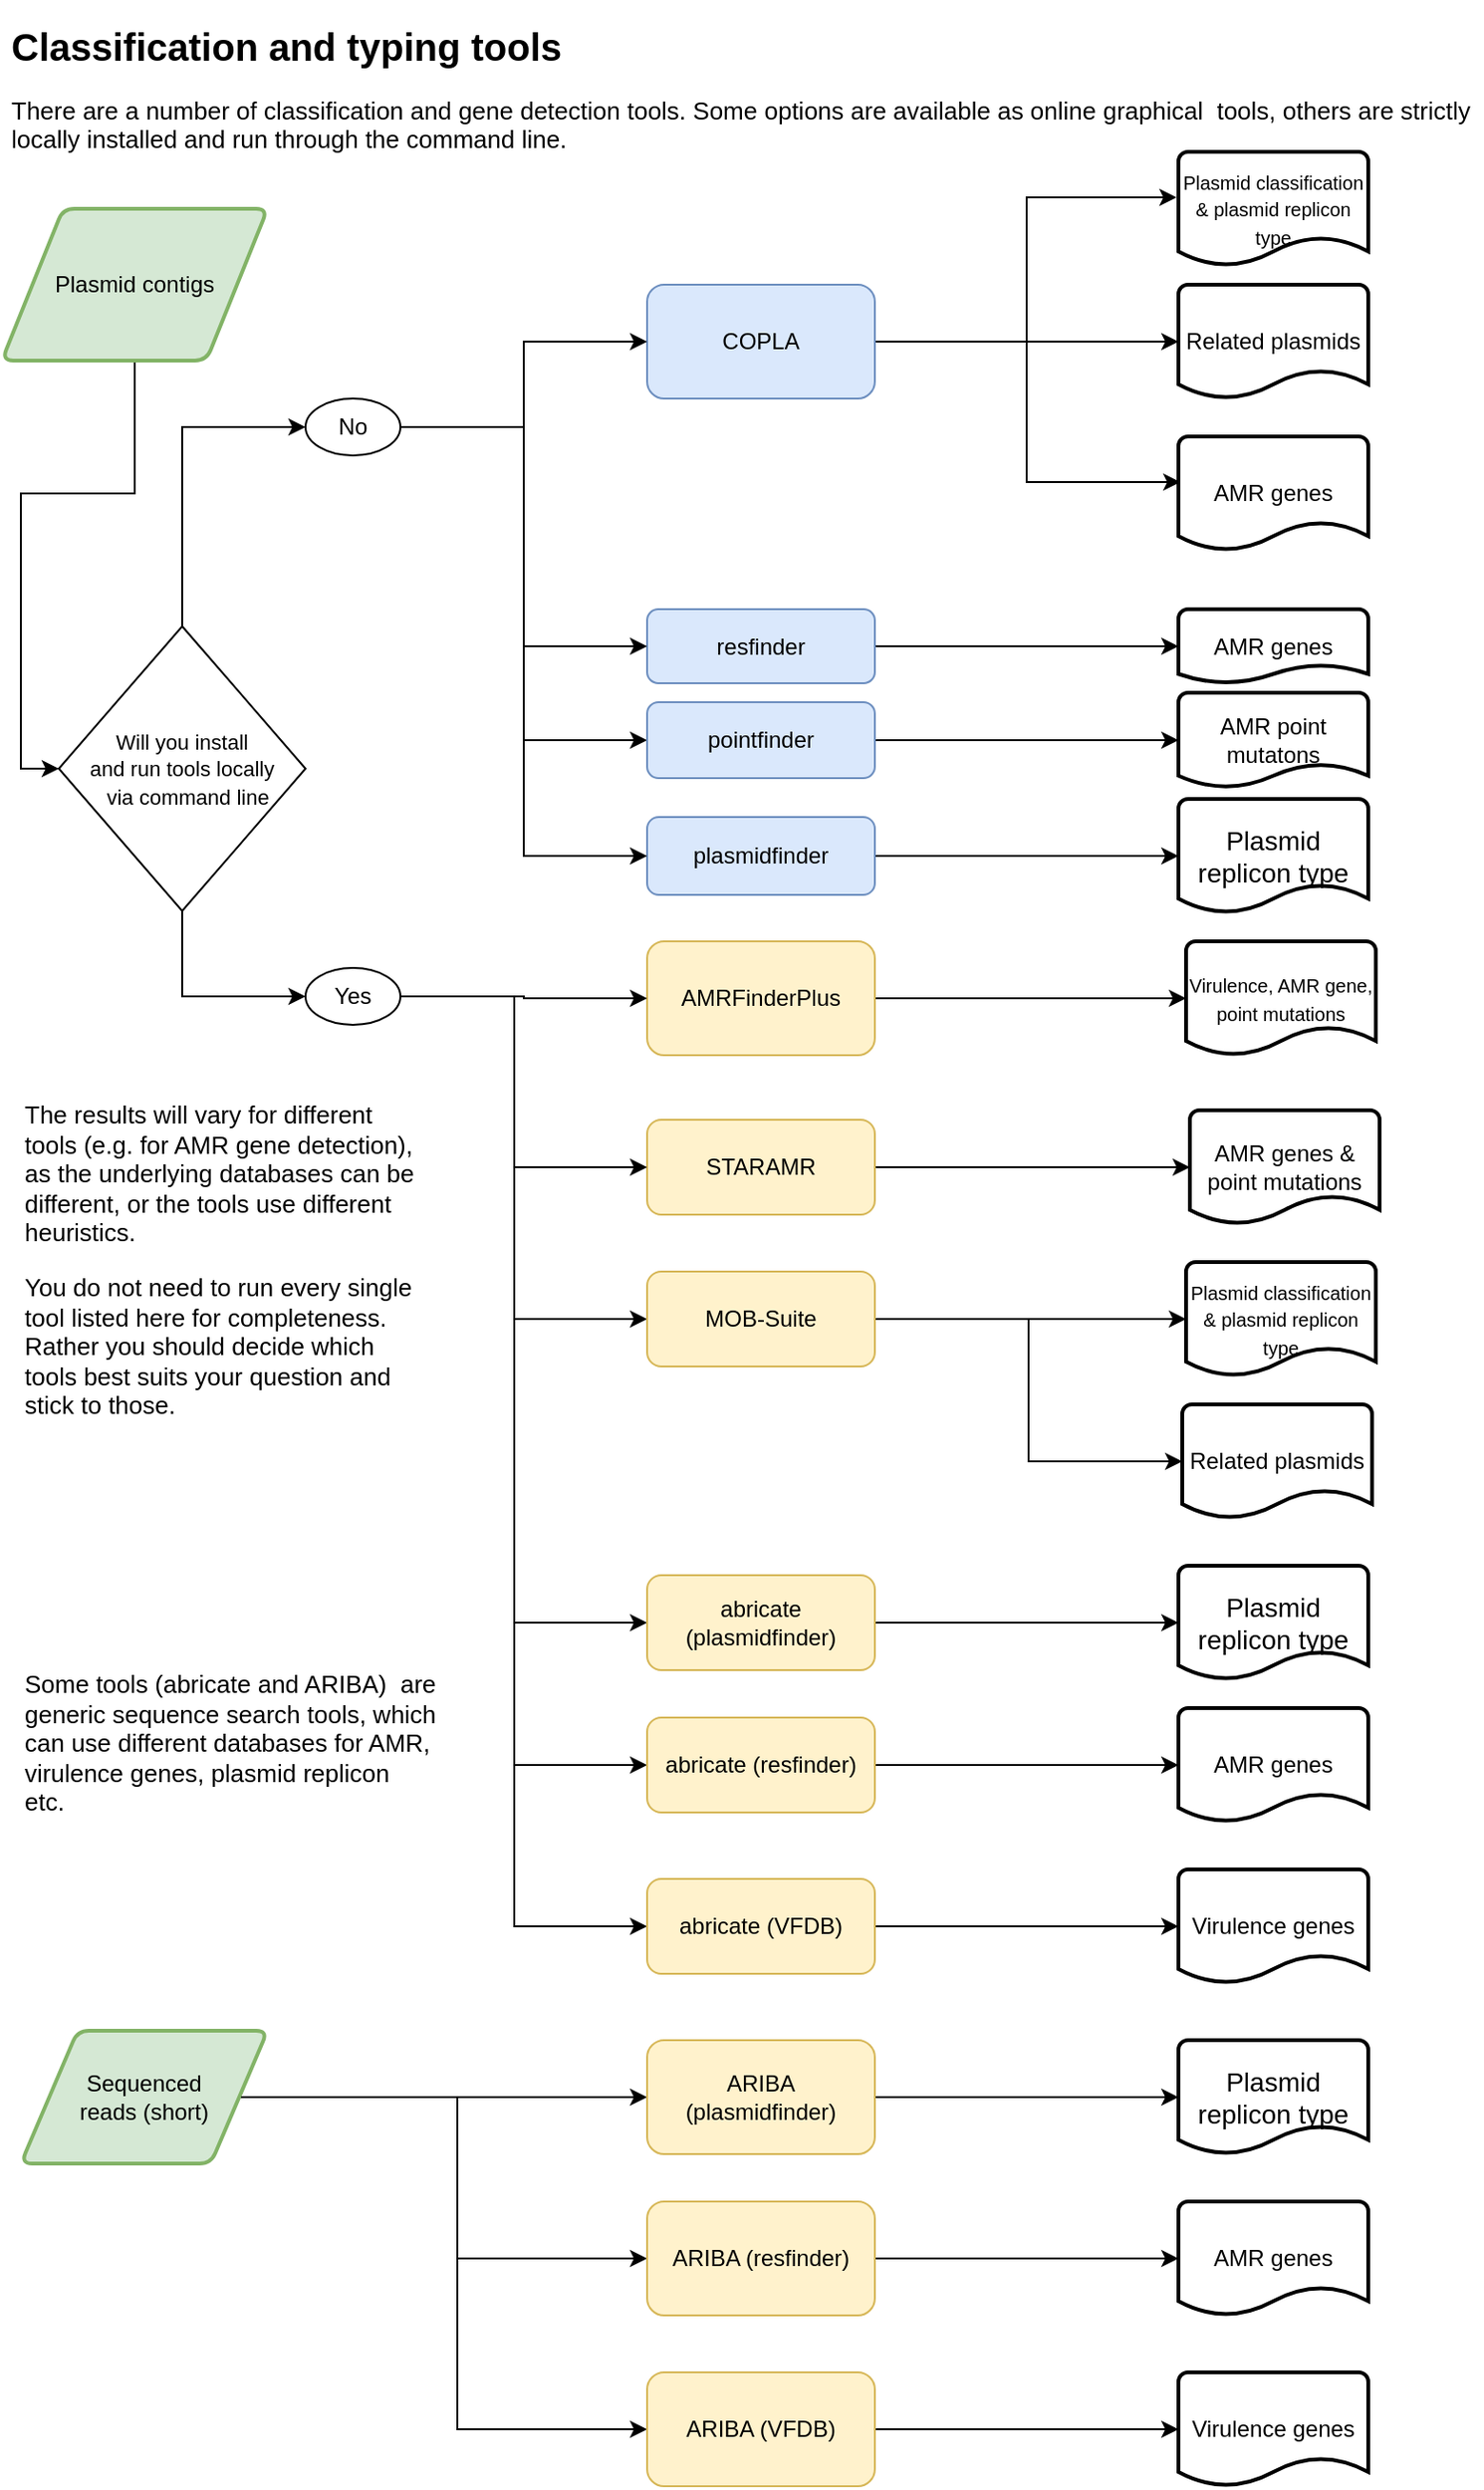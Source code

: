 <mxfile version="20.0.3" type="device"><diagram id="SsJ0OK7YrntRvxW1TVvF" name="Page-1"><mxGraphModel dx="2062" dy="1065" grid="1" gridSize="10" guides="1" tooltips="1" connect="1" arrows="1" fold="1" page="1" pageScale="1" pageWidth="827" pageHeight="1169" math="0" shadow="0"><root><mxCell id="0"/><mxCell id="1" parent="0"/><mxCell id="Z8fBC7w9fDxGED2ulh-d-29" style="edgeStyle=orthogonalEdgeStyle;rounded=0;orthogonalLoop=1;jettySize=auto;html=1;entryX=0;entryY=0.5;entryDx=0;entryDy=0;" parent="1" source="Z8fBC7w9fDxGED2ulh-d-1" target="Z8fBC7w9fDxGED2ulh-d-38" edge="1"><mxGeometry relative="1" as="geometry"/></mxCell><mxCell id="Z8fBC7w9fDxGED2ulh-d-1" value="Plasmid contigs" style="shape=parallelogram;html=1;strokeWidth=2;perimeter=parallelogramPerimeter;whiteSpace=wrap;rounded=1;arcSize=12;size=0.23;fillColor=#d5e8d4;strokeColor=#82b366;" parent="1" vertex="1"><mxGeometry x="20" y="110" width="140" height="80" as="geometry"/></mxCell><mxCell id="Z8fBC7w9fDxGED2ulh-d-10" style="edgeStyle=orthogonalEdgeStyle;rounded=0;orthogonalLoop=1;jettySize=auto;html=1;entryX=0;entryY=0.5;entryDx=0;entryDy=0;" parent="1" source="Z8fBC7w9fDxGED2ulh-d-4" target="Z8fBC7w9fDxGED2ulh-d-5" edge="1"><mxGeometry relative="1" as="geometry"/></mxCell><mxCell id="Z8fBC7w9fDxGED2ulh-d-11" style="edgeStyle=orthogonalEdgeStyle;rounded=0;orthogonalLoop=1;jettySize=auto;html=1;entryX=0;entryY=0.5;entryDx=0;entryDy=0;" parent="1" source="Z8fBC7w9fDxGED2ulh-d-4" target="Z8fBC7w9fDxGED2ulh-d-6" edge="1"><mxGeometry relative="1" as="geometry"/></mxCell><mxCell id="Z8fBC7w9fDxGED2ulh-d-75" style="edgeStyle=orthogonalEdgeStyle;rounded=0;orthogonalLoop=1;jettySize=auto;html=1;entryX=0;entryY=0.5;entryDx=0;entryDy=0;fontSize=10;" parent="1" source="Z8fBC7w9fDxGED2ulh-d-4" target="Z8fBC7w9fDxGED2ulh-d-74" edge="1"><mxGeometry relative="1" as="geometry"/></mxCell><mxCell id="Z8fBC7w9fDxGED2ulh-d-4" value="Sequenced &lt;br&gt;reads (short)" style="shape=parallelogram;html=1;strokeWidth=2;perimeter=parallelogramPerimeter;whiteSpace=wrap;rounded=1;arcSize=12;size=0.23;fillColor=#d5e8d4;strokeColor=#82b366;" parent="1" vertex="1"><mxGeometry x="30" y="1070" width="130" height="70" as="geometry"/></mxCell><mxCell id="Z8fBC7w9fDxGED2ulh-d-13" style="edgeStyle=orthogonalEdgeStyle;rounded=0;orthogonalLoop=1;jettySize=auto;html=1;entryX=0;entryY=0.5;entryDx=0;entryDy=0;entryPerimeter=0;" parent="1" source="Z8fBC7w9fDxGED2ulh-d-5" target="Z8fBC7w9fDxGED2ulh-d-8" edge="1"><mxGeometry relative="1" as="geometry"/></mxCell><mxCell id="Z8fBC7w9fDxGED2ulh-d-5" value="ARIBA (plasmidfinder)" style="rounded=1;whiteSpace=wrap;html=1;fillColor=#fff2cc;strokeColor=#d6b656;" parent="1" vertex="1"><mxGeometry x="360" y="1075" width="120" height="60" as="geometry"/></mxCell><mxCell id="Z8fBC7w9fDxGED2ulh-d-12" style="edgeStyle=orthogonalEdgeStyle;rounded=0;orthogonalLoop=1;jettySize=auto;html=1;entryX=0;entryY=0.5;entryDx=0;entryDy=0;entryPerimeter=0;" parent="1" source="Z8fBC7w9fDxGED2ulh-d-6" target="Z8fBC7w9fDxGED2ulh-d-7" edge="1"><mxGeometry relative="1" as="geometry"/></mxCell><mxCell id="Z8fBC7w9fDxGED2ulh-d-6" value="ARIBA (resfinder)" style="rounded=1;whiteSpace=wrap;html=1;fillColor=#fff2cc;strokeColor=#d6b656;" parent="1" vertex="1"><mxGeometry x="360" y="1160" width="120" height="60" as="geometry"/></mxCell><mxCell id="Z8fBC7w9fDxGED2ulh-d-7" value="AMR genes" style="strokeWidth=2;html=1;shape=mxgraph.flowchart.document2;whiteSpace=wrap;size=0.25;" parent="1" vertex="1"><mxGeometry x="640" y="1160" width="100" height="60" as="geometry"/></mxCell><mxCell id="Z8fBC7w9fDxGED2ulh-d-8" value="&lt;span style=&quot;font-size: 14px;&quot;&gt;Plasmid replicon type&lt;/span&gt;" style="strokeWidth=2;html=1;shape=mxgraph.flowchart.document2;whiteSpace=wrap;size=0.25;" parent="1" vertex="1"><mxGeometry x="640" y="1075" width="100" height="60" as="geometry"/></mxCell><mxCell id="Z8fBC7w9fDxGED2ulh-d-16" style="edgeStyle=orthogonalEdgeStyle;rounded=0;orthogonalLoop=1;jettySize=auto;html=1;exitX=1;exitY=0.5;exitDx=0;exitDy=0;entryX=-0.01;entryY=0.4;entryDx=0;entryDy=0;entryPerimeter=0;" parent="1" source="Z8fBC7w9fDxGED2ulh-d-14" target="Z8fBC7w9fDxGED2ulh-d-15" edge="1"><mxGeometry relative="1" as="geometry"/></mxCell><mxCell id="Z8fBC7w9fDxGED2ulh-d-18" style="edgeStyle=orthogonalEdgeStyle;rounded=0;orthogonalLoop=1;jettySize=auto;html=1;entryX=0;entryY=0.5;entryDx=0;entryDy=0;entryPerimeter=0;" parent="1" source="Z8fBC7w9fDxGED2ulh-d-14" target="Z8fBC7w9fDxGED2ulh-d-17" edge="1"><mxGeometry relative="1" as="geometry"><Array as="points"><mxPoint x="640" y="180"/></Array></mxGeometry></mxCell><mxCell id="Z8fBC7w9fDxGED2ulh-d-64" style="edgeStyle=orthogonalEdgeStyle;rounded=0;orthogonalLoop=1;jettySize=auto;html=1;entryX=0.01;entryY=0.4;entryDx=0;entryDy=0;entryPerimeter=0;fontSize=11;" parent="1" source="Z8fBC7w9fDxGED2ulh-d-14" target="Z8fBC7w9fDxGED2ulh-d-63" edge="1"><mxGeometry relative="1" as="geometry"/></mxCell><mxCell id="Z8fBC7w9fDxGED2ulh-d-14" value="COPLA" style="rounded=1;whiteSpace=wrap;html=1;fillColor=#dae8fc;strokeColor=#6c8ebf;" parent="1" vertex="1"><mxGeometry x="360" y="150" width="120" height="60" as="geometry"/></mxCell><mxCell id="Z8fBC7w9fDxGED2ulh-d-15" value="&lt;font style=&quot;font-size: 10px;&quot;&gt;Plasmid classification&lt;br&gt;&amp;amp; plasmid replicon type&lt;/font&gt;" style="strokeWidth=2;html=1;shape=mxgraph.flowchart.document2;whiteSpace=wrap;size=0.25;" parent="1" vertex="1"><mxGeometry x="640" y="80" width="100" height="60" as="geometry"/></mxCell><mxCell id="Z8fBC7w9fDxGED2ulh-d-17" value="Related plasmids" style="strokeWidth=2;html=1;shape=mxgraph.flowchart.document2;whiteSpace=wrap;size=0.25;" parent="1" vertex="1"><mxGeometry x="640" y="150" width="100" height="60" as="geometry"/></mxCell><mxCell id="Z8fBC7w9fDxGED2ulh-d-34" style="edgeStyle=orthogonalEdgeStyle;rounded=0;orthogonalLoop=1;jettySize=auto;html=1;entryX=0;entryY=0.5;entryDx=0;entryDy=0;entryPerimeter=0;" parent="1" source="Z8fBC7w9fDxGED2ulh-d-20" target="Z8fBC7w9fDxGED2ulh-d-33" edge="1"><mxGeometry relative="1" as="geometry"/></mxCell><mxCell id="Z8fBC7w9fDxGED2ulh-d-20" value="AMRFinderPlus" style="rounded=1;whiteSpace=wrap;html=1;fillColor=#fff2cc;strokeColor=#d6b656;" parent="1" vertex="1"><mxGeometry x="360" y="496" width="120" height="60" as="geometry"/></mxCell><mxCell id="Z8fBC7w9fDxGED2ulh-d-35" style="edgeStyle=orthogonalEdgeStyle;rounded=0;orthogonalLoop=1;jettySize=auto;html=1;entryX=0;entryY=0.5;entryDx=0;entryDy=0;entryPerimeter=0;" parent="1" source="Z8fBC7w9fDxGED2ulh-d-22" target="Z8fBC7w9fDxGED2ulh-d-32" edge="1"><mxGeometry relative="1" as="geometry"/></mxCell><mxCell id="Z8fBC7w9fDxGED2ulh-d-22" value="STARAMR" style="rounded=1;whiteSpace=wrap;html=1;fillColor=#fff2cc;strokeColor=#d6b656;" parent="1" vertex="1"><mxGeometry x="360" y="590" width="120" height="50" as="geometry"/></mxCell><mxCell id="Z8fBC7w9fDxGED2ulh-d-36" style="edgeStyle=orthogonalEdgeStyle;rounded=0;orthogonalLoop=1;jettySize=auto;html=1;entryX=0;entryY=0.5;entryDx=0;entryDy=0;entryPerimeter=0;" parent="1" source="Z8fBC7w9fDxGED2ulh-d-23" target="Z8fBC7w9fDxGED2ulh-d-30" edge="1"><mxGeometry relative="1" as="geometry"/></mxCell><mxCell id="Z8fBC7w9fDxGED2ulh-d-23" value="resfinder" style="rounded=1;whiteSpace=wrap;html=1;fillColor=#dae8fc;strokeColor=#6c8ebf;" parent="1" vertex="1"><mxGeometry x="360" y="321" width="120" height="39" as="geometry"/></mxCell><mxCell id="Z8fBC7w9fDxGED2ulh-d-37" style="edgeStyle=orthogonalEdgeStyle;rounded=0;orthogonalLoop=1;jettySize=auto;html=1;entryX=0;entryY=0.5;entryDx=0;entryDy=0;entryPerimeter=0;" parent="1" source="Z8fBC7w9fDxGED2ulh-d-24" target="Z8fBC7w9fDxGED2ulh-d-31" edge="1"><mxGeometry relative="1" as="geometry"/></mxCell><mxCell id="Z8fBC7w9fDxGED2ulh-d-24" value="plasmidfinder" style="rounded=1;whiteSpace=wrap;html=1;fillColor=#dae8fc;strokeColor=#6c8ebf;" parent="1" vertex="1"><mxGeometry x="360" y="430.5" width="120" height="41" as="geometry"/></mxCell><mxCell id="Z8fBC7w9fDxGED2ulh-d-30" value="AMR genes" style="strokeWidth=2;html=1;shape=mxgraph.flowchart.document2;whiteSpace=wrap;size=0.25;" parent="1" vertex="1"><mxGeometry x="640" y="321" width="100" height="39" as="geometry"/></mxCell><mxCell id="Z8fBC7w9fDxGED2ulh-d-31" value="&lt;span style=&quot;font-size: 14px;&quot;&gt;Plasmid replicon type&lt;/span&gt;" style="strokeWidth=2;html=1;shape=mxgraph.flowchart.document2;whiteSpace=wrap;size=0.25;" parent="1" vertex="1"><mxGeometry x="640" y="421" width="100" height="60" as="geometry"/></mxCell><mxCell id="Z8fBC7w9fDxGED2ulh-d-32" value="AMR genes &amp;amp;&lt;br&gt;point mutations" style="strokeWidth=2;html=1;shape=mxgraph.flowchart.document2;whiteSpace=wrap;size=0.25;" parent="1" vertex="1"><mxGeometry x="646" y="585" width="100" height="60" as="geometry"/></mxCell><mxCell id="Z8fBC7w9fDxGED2ulh-d-33" value="&lt;font style=&quot;font-size: 10px;&quot;&gt;Virulence, AMR gene, point mutations&lt;/font&gt;" style="strokeWidth=2;html=1;shape=mxgraph.flowchart.document2;whiteSpace=wrap;size=0.25;" parent="1" vertex="1"><mxGeometry x="644" y="496" width="100" height="60" as="geometry"/></mxCell><mxCell id="Z8fBC7w9fDxGED2ulh-d-39" style="edgeStyle=orthogonalEdgeStyle;rounded=0;orthogonalLoop=1;jettySize=auto;html=1;entryX=0;entryY=0.5;entryDx=0;entryDy=0;startArrow=none;" parent="1" source="Z8fBC7w9fDxGED2ulh-d-43" target="Z8fBC7w9fDxGED2ulh-d-14" edge="1"><mxGeometry relative="1" as="geometry"/></mxCell><mxCell id="Z8fBC7w9fDxGED2ulh-d-48" style="edgeStyle=orthogonalEdgeStyle;rounded=0;orthogonalLoop=1;jettySize=auto;html=1;entryX=0;entryY=0.5;entryDx=0;entryDy=0;" parent="1" source="Z8fBC7w9fDxGED2ulh-d-38" target="Z8fBC7w9fDxGED2ulh-d-47" edge="1"><mxGeometry relative="1" as="geometry"/></mxCell><mxCell id="Z8fBC7w9fDxGED2ulh-d-65" style="edgeStyle=orthogonalEdgeStyle;rounded=0;orthogonalLoop=1;jettySize=auto;html=1;entryX=0;entryY=0.5;entryDx=0;entryDy=0;fontSize=11;" parent="1" source="Z8fBC7w9fDxGED2ulh-d-38" target="Z8fBC7w9fDxGED2ulh-d-43" edge="1"><mxGeometry relative="1" as="geometry"/></mxCell><mxCell id="Z8fBC7w9fDxGED2ulh-d-38" value="&lt;font style=&quot;font-size: 11px;&quot;&gt;Will you install &lt;br&gt;and run tools locally&lt;br&gt;&amp;nbsp; via command line&lt;/font&gt;" style="rhombus;whiteSpace=wrap;html=1;" parent="1" vertex="1"><mxGeometry x="50" y="330" width="130" height="150" as="geometry"/></mxCell><mxCell id="Z8fBC7w9fDxGED2ulh-d-59" style="edgeStyle=orthogonalEdgeStyle;rounded=0;orthogonalLoop=1;jettySize=auto;html=1;entryX=0;entryY=0.5;entryDx=0;entryDy=0;fontSize=11;" parent="1" source="Z8fBC7w9fDxGED2ulh-d-43" target="Z8fBC7w9fDxGED2ulh-d-23" edge="1"><mxGeometry relative="1" as="geometry"/></mxCell><mxCell id="Z8fBC7w9fDxGED2ulh-d-60" style="edgeStyle=orthogonalEdgeStyle;rounded=0;orthogonalLoop=1;jettySize=auto;html=1;entryX=0;entryY=0.5;entryDx=0;entryDy=0;fontSize=11;" parent="1" source="Z8fBC7w9fDxGED2ulh-d-43" target="Z8fBC7w9fDxGED2ulh-d-24" edge="1"><mxGeometry relative="1" as="geometry"/></mxCell><mxCell id="XShIcyNjI4j83h_Zy778-2" style="edgeStyle=orthogonalEdgeStyle;rounded=0;orthogonalLoop=1;jettySize=auto;html=1;entryX=0;entryY=0.5;entryDx=0;entryDy=0;fontSize=10;" parent="1" source="Z8fBC7w9fDxGED2ulh-d-43" target="XShIcyNjI4j83h_Zy778-1" edge="1"><mxGeometry relative="1" as="geometry"/></mxCell><mxCell id="Z8fBC7w9fDxGED2ulh-d-43" value="No" style="ellipse;whiteSpace=wrap;html=1;" parent="1" vertex="1"><mxGeometry x="180" y="210" width="50" height="30" as="geometry"/></mxCell><mxCell id="Z8fBC7w9fDxGED2ulh-d-50" style="edgeStyle=orthogonalEdgeStyle;rounded=0;orthogonalLoop=1;jettySize=auto;html=1;entryX=0;entryY=0.5;entryDx=0;entryDy=0;" parent="1" source="Z8fBC7w9fDxGED2ulh-d-47" target="Z8fBC7w9fDxGED2ulh-d-20" edge="1"><mxGeometry relative="1" as="geometry"/></mxCell><mxCell id="Z8fBC7w9fDxGED2ulh-d-52" style="edgeStyle=orthogonalEdgeStyle;rounded=0;orthogonalLoop=1;jettySize=auto;html=1;entryX=0;entryY=0.5;entryDx=0;entryDy=0;" parent="1" source="Z8fBC7w9fDxGED2ulh-d-47" target="Z8fBC7w9fDxGED2ulh-d-22" edge="1"><mxGeometry relative="1" as="geometry"><Array as="points"><mxPoint x="290" y="525"/><mxPoint x="290" y="615"/></Array></mxGeometry></mxCell><mxCell id="Z8fBC7w9fDxGED2ulh-d-58" style="edgeStyle=orthogonalEdgeStyle;rounded=0;orthogonalLoop=1;jettySize=auto;html=1;entryX=0;entryY=0.5;entryDx=0;entryDy=0;" parent="1" source="Z8fBC7w9fDxGED2ulh-d-47" target="Z8fBC7w9fDxGED2ulh-d-53" edge="1"><mxGeometry relative="1" as="geometry"><Array as="points"><mxPoint x="290" y="525"/><mxPoint x="290" y="695"/></Array></mxGeometry></mxCell><mxCell id="Z8fBC7w9fDxGED2ulh-d-69" style="edgeStyle=orthogonalEdgeStyle;rounded=0;orthogonalLoop=1;jettySize=auto;html=1;entryX=0;entryY=0.5;entryDx=0;entryDy=0;fontSize=10;" parent="1" source="Z8fBC7w9fDxGED2ulh-d-47" target="Z8fBC7w9fDxGED2ulh-d-68" edge="1"><mxGeometry relative="1" as="geometry"><Array as="points"><mxPoint x="290" y="525"/><mxPoint x="290" y="855"/></Array></mxGeometry></mxCell><mxCell id="Z8fBC7w9fDxGED2ulh-d-85" style="edgeStyle=orthogonalEdgeStyle;rounded=0;orthogonalLoop=1;jettySize=auto;html=1;entryX=0;entryY=0.5;entryDx=0;entryDy=0;fontSize=10;" parent="1" source="Z8fBC7w9fDxGED2ulh-d-47" target="Z8fBC7w9fDxGED2ulh-d-78" edge="1"><mxGeometry relative="1" as="geometry"><Array as="points"><mxPoint x="290" y="525"/><mxPoint x="290" y="930"/></Array></mxGeometry></mxCell><mxCell id="Z8fBC7w9fDxGED2ulh-d-86" style="edgeStyle=orthogonalEdgeStyle;rounded=0;orthogonalLoop=1;jettySize=auto;html=1;entryX=0;entryY=0.5;entryDx=0;entryDy=0;fontSize=10;" parent="1" source="Z8fBC7w9fDxGED2ulh-d-47" target="Z8fBC7w9fDxGED2ulh-d-79" edge="1"><mxGeometry relative="1" as="geometry"><Array as="points"><mxPoint x="290" y="525"/><mxPoint x="290" y="1015"/></Array></mxGeometry></mxCell><mxCell id="Z8fBC7w9fDxGED2ulh-d-47" value="Yes" style="ellipse;whiteSpace=wrap;html=1;" parent="1" vertex="1"><mxGeometry x="180" y="510" width="50" height="30" as="geometry"/></mxCell><mxCell id="Z8fBC7w9fDxGED2ulh-d-56" style="edgeStyle=orthogonalEdgeStyle;rounded=0;orthogonalLoop=1;jettySize=auto;html=1;entryX=0;entryY=0.5;entryDx=0;entryDy=0;entryPerimeter=0;" parent="1" source="Z8fBC7w9fDxGED2ulh-d-53" target="Z8fBC7w9fDxGED2ulh-d-54" edge="1"><mxGeometry relative="1" as="geometry"><Array as="points"><mxPoint x="586" y="695"/></Array></mxGeometry></mxCell><mxCell id="Z8fBC7w9fDxGED2ulh-d-57" style="edgeStyle=orthogonalEdgeStyle;rounded=0;orthogonalLoop=1;jettySize=auto;html=1;entryX=0;entryY=0.5;entryDx=0;entryDy=0;entryPerimeter=0;" parent="1" source="Z8fBC7w9fDxGED2ulh-d-53" target="Z8fBC7w9fDxGED2ulh-d-55" edge="1"><mxGeometry relative="1" as="geometry"/></mxCell><mxCell id="Z8fBC7w9fDxGED2ulh-d-53" value="MOB-Suite" style="rounded=1;whiteSpace=wrap;html=1;fillColor=#fff2cc;strokeColor=#d6b656;" parent="1" vertex="1"><mxGeometry x="360" y="670" width="120" height="50" as="geometry"/></mxCell><mxCell id="Z8fBC7w9fDxGED2ulh-d-54" value="&lt;span style=&quot;font-size: 10px;&quot;&gt;Plasmid classification&lt;/span&gt;&lt;br style=&quot;font-size: 10px;&quot;&gt;&lt;span style=&quot;font-size: 10px;&quot;&gt;&amp;amp; plasmid replicon type&lt;/span&gt;" style="strokeWidth=2;html=1;shape=mxgraph.flowchart.document2;whiteSpace=wrap;size=0.25;" parent="1" vertex="1"><mxGeometry x="644" y="665" width="100" height="60" as="geometry"/></mxCell><mxCell id="Z8fBC7w9fDxGED2ulh-d-55" value="Related plasmids" style="strokeWidth=2;html=1;shape=mxgraph.flowchart.document2;whiteSpace=wrap;size=0.25;" parent="1" vertex="1"><mxGeometry x="642" y="740" width="100" height="60" as="geometry"/></mxCell><mxCell id="Z8fBC7w9fDxGED2ulh-d-63" value="AMR genes" style="strokeWidth=2;html=1;shape=mxgraph.flowchart.document2;whiteSpace=wrap;size=0.25;" parent="1" vertex="1"><mxGeometry x="640" y="230" width="100" height="60" as="geometry"/></mxCell><mxCell id="Z8fBC7w9fDxGED2ulh-d-77" style="edgeStyle=orthogonalEdgeStyle;rounded=0;orthogonalLoop=1;jettySize=auto;html=1;fontSize=10;entryX=0;entryY=0.5;entryDx=0;entryDy=0;entryPerimeter=0;" parent="1" source="Z8fBC7w9fDxGED2ulh-d-68" target="Z8fBC7w9fDxGED2ulh-d-70" edge="1"><mxGeometry relative="1" as="geometry"><mxPoint x="590" y="855" as="targetPoint"/></mxGeometry></mxCell><mxCell id="Z8fBC7w9fDxGED2ulh-d-68" value="abricate (plasmidfinder)" style="rounded=1;whiteSpace=wrap;html=1;fillColor=#fff2cc;strokeColor=#d6b656;" parent="1" vertex="1"><mxGeometry x="360" y="830" width="120" height="50" as="geometry"/></mxCell><mxCell id="Z8fBC7w9fDxGED2ulh-d-70" value="&lt;span style=&quot;font-size: 14px;&quot;&gt;Plasmid replicon type&lt;/span&gt;" style="strokeWidth=2;html=1;shape=mxgraph.flowchart.document2;whiteSpace=wrap;size=0.25;" parent="1" vertex="1"><mxGeometry x="640" y="825" width="100" height="60" as="geometry"/></mxCell><mxCell id="Z8fBC7w9fDxGED2ulh-d-71" value="AMR genes" style="strokeWidth=2;html=1;shape=mxgraph.flowchart.document2;whiteSpace=wrap;size=0.25;" parent="1" vertex="1"><mxGeometry x="640" y="900" width="100" height="60" as="geometry"/></mxCell><mxCell id="Z8fBC7w9fDxGED2ulh-d-72" value="Virulence genes" style="strokeWidth=2;html=1;shape=mxgraph.flowchart.document2;whiteSpace=wrap;size=0.25;" parent="1" vertex="1"><mxGeometry x="640" y="985" width="100" height="60" as="geometry"/></mxCell><mxCell id="Z8fBC7w9fDxGED2ulh-d-73" value="Virulence genes" style="strokeWidth=2;html=1;shape=mxgraph.flowchart.document2;whiteSpace=wrap;size=0.25;" parent="1" vertex="1"><mxGeometry x="640" y="1250" width="100" height="60" as="geometry"/></mxCell><mxCell id="Z8fBC7w9fDxGED2ulh-d-76" style="edgeStyle=orthogonalEdgeStyle;rounded=0;orthogonalLoop=1;jettySize=auto;html=1;entryX=0;entryY=0.5;entryDx=0;entryDy=0;entryPerimeter=0;fontSize=10;" parent="1" source="Z8fBC7w9fDxGED2ulh-d-74" target="Z8fBC7w9fDxGED2ulh-d-73" edge="1"><mxGeometry relative="1" as="geometry"/></mxCell><mxCell id="Z8fBC7w9fDxGED2ulh-d-74" value="ARIBA (VFDB)" style="rounded=1;whiteSpace=wrap;html=1;fillColor=#fff2cc;strokeColor=#d6b656;" parent="1" vertex="1"><mxGeometry x="360" y="1250" width="120" height="60" as="geometry"/></mxCell><mxCell id="Z8fBC7w9fDxGED2ulh-d-82" style="edgeStyle=orthogonalEdgeStyle;rounded=0;orthogonalLoop=1;jettySize=auto;html=1;fontSize=10;entryX=0;entryY=0.5;entryDx=0;entryDy=0;entryPerimeter=0;" parent="1" source="Z8fBC7w9fDxGED2ulh-d-78" target="Z8fBC7w9fDxGED2ulh-d-71" edge="1"><mxGeometry relative="1" as="geometry"><mxPoint x="590" y="930" as="targetPoint"/></mxGeometry></mxCell><mxCell id="Z8fBC7w9fDxGED2ulh-d-78" value="abricate (resfinder)" style="rounded=1;whiteSpace=wrap;html=1;fillColor=#fff2cc;strokeColor=#d6b656;" parent="1" vertex="1"><mxGeometry x="360" y="905" width="120" height="50" as="geometry"/></mxCell><mxCell id="Z8fBC7w9fDxGED2ulh-d-83" style="edgeStyle=orthogonalEdgeStyle;rounded=0;orthogonalLoop=1;jettySize=auto;html=1;entryX=0;entryY=0.5;entryDx=0;entryDy=0;entryPerimeter=0;fontSize=10;" parent="1" source="Z8fBC7w9fDxGED2ulh-d-79" target="Z8fBC7w9fDxGED2ulh-d-72" edge="1"><mxGeometry relative="1" as="geometry"/></mxCell><mxCell id="Z8fBC7w9fDxGED2ulh-d-79" value="abricate (VFDB)" style="rounded=1;whiteSpace=wrap;html=1;fillColor=#fff2cc;strokeColor=#d6b656;" parent="1" vertex="1"><mxGeometry x="360" y="990" width="120" height="50" as="geometry"/></mxCell><mxCell id="Z8fBC7w9fDxGED2ulh-d-90" value="&lt;h1&gt;Classification and typing tools&lt;/h1&gt;&lt;p style=&quot;font-size: 13px;&quot;&gt;&lt;font style=&quot;font-size: 13px;&quot;&gt;There are a number of classification and gene detection tools. Some options are available as online graphical&amp;nbsp; tools, others are strictly locally installed and run through the command line.&amp;nbsp;&lt;/font&gt;&lt;/p&gt;&lt;p style=&quot;font-size: 13px;&quot;&gt;&lt;br&gt;&lt;/p&gt;" style="text;html=1;strokeColor=none;fillColor=none;spacing=5;spacingTop=-20;whiteSpace=wrap;overflow=hidden;rounded=0;fontSize=10;" parent="1" vertex="1"><mxGeometry x="20" y="10" width="780" height="80" as="geometry"/></mxCell><mxCell id="Z8fBC7w9fDxGED2ulh-d-91" value="&lt;p style=&quot;font-size: 13px;&quot;&gt;&lt;font style=&quot;font-size: 13px;&quot;&gt;Some tools (abricate and ARIBA)&amp;nbsp; are generic sequence search tools, which can use different databases for AMR, virulence genes, plasmid replicon etc.&amp;nbsp;&lt;/font&gt;&lt;/p&gt;&lt;p style=&quot;font-size: 13px;&quot;&gt;&lt;br style=&quot;color: rgb(0, 0, 0); font-family: Helvetica; font-style: normal; font-variant-ligatures: normal; font-variant-caps: normal; font-weight: 400; letter-spacing: normal; orphans: 2; text-align: left; text-indent: 0px; text-transform: none; widows: 2; word-spacing: 0px; -webkit-text-stroke-width: 0px; background-color: rgb(248, 249, 250); text-decoration-thickness: initial; text-decoration-style: initial; text-decoration-color: initial;&quot;&gt;&lt;br&gt;&lt;br&gt;&lt;/p&gt;" style="text;whiteSpace=wrap;html=1;fontSize=12;" parent="1" vertex="1"><mxGeometry x="30" y="860" width="220" height="120" as="geometry"/></mxCell><mxCell id="Z8fBC7w9fDxGED2ulh-d-92" value="&lt;p style=&quot;font-size: 13px;&quot;&gt;&lt;font style=&quot;font-size: 13px;&quot;&gt;The results will vary for different tools (e.g. for AMR gene detection), as the underlying databases can be different, or the tools use different heuristics.&amp;nbsp;&lt;/font&gt;&lt;/p&gt;&lt;p style=&quot;font-size: 13px;&quot;&gt;You do not need to run every single tool listed here for completeness.&amp;nbsp; Rather you should decide which tools best suits your question and stick to those.&lt;/p&gt;&lt;p style=&quot;font-size: 12px;&quot;&gt;&lt;br&gt;&lt;/p&gt;" style="text;whiteSpace=wrap;html=1;fontSize=12;" parent="1" vertex="1"><mxGeometry x="30" y="560" width="210" height="230" as="geometry"/></mxCell><mxCell id="XShIcyNjI4j83h_Zy778-4" style="edgeStyle=orthogonalEdgeStyle;rounded=0;orthogonalLoop=1;jettySize=auto;html=1;entryX=0;entryY=0.5;entryDx=0;entryDy=0;entryPerimeter=0;fontSize=10;" parent="1" source="XShIcyNjI4j83h_Zy778-1" target="XShIcyNjI4j83h_Zy778-3" edge="1"><mxGeometry relative="1" as="geometry"/></mxCell><mxCell id="XShIcyNjI4j83h_Zy778-1" value="pointfinder" style="rounded=1;whiteSpace=wrap;html=1;fillColor=#dae8fc;strokeColor=#6c8ebf;" parent="1" vertex="1"><mxGeometry x="360" y="370" width="120" height="40" as="geometry"/></mxCell><mxCell id="XShIcyNjI4j83h_Zy778-3" value="AMR point mutatons" style="strokeWidth=2;html=1;shape=mxgraph.flowchart.document2;whiteSpace=wrap;size=0.25;" parent="1" vertex="1"><mxGeometry x="640" y="365" width="100" height="50" as="geometry"/></mxCell></root></mxGraphModel></diagram></mxfile>